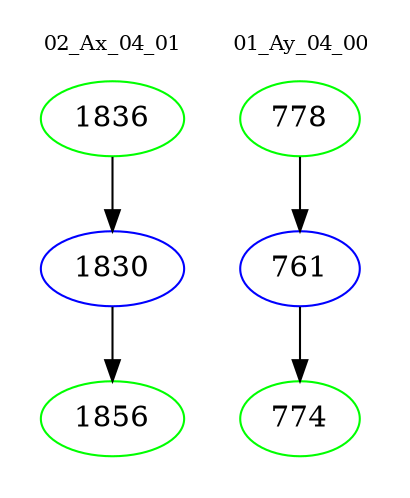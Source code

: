 digraph{
subgraph cluster_0 {
color = white
label = "02_Ax_04_01";
fontsize=10;
T0_1836 [label="1836", color="green"]
T0_1836 -> T0_1830 [color="black"]
T0_1830 [label="1830", color="blue"]
T0_1830 -> T0_1856 [color="black"]
T0_1856 [label="1856", color="green"]
}
subgraph cluster_1 {
color = white
label = "01_Ay_04_00";
fontsize=10;
T1_778 [label="778", color="green"]
T1_778 -> T1_761 [color="black"]
T1_761 [label="761", color="blue"]
T1_761 -> T1_774 [color="black"]
T1_774 [label="774", color="green"]
}
}

